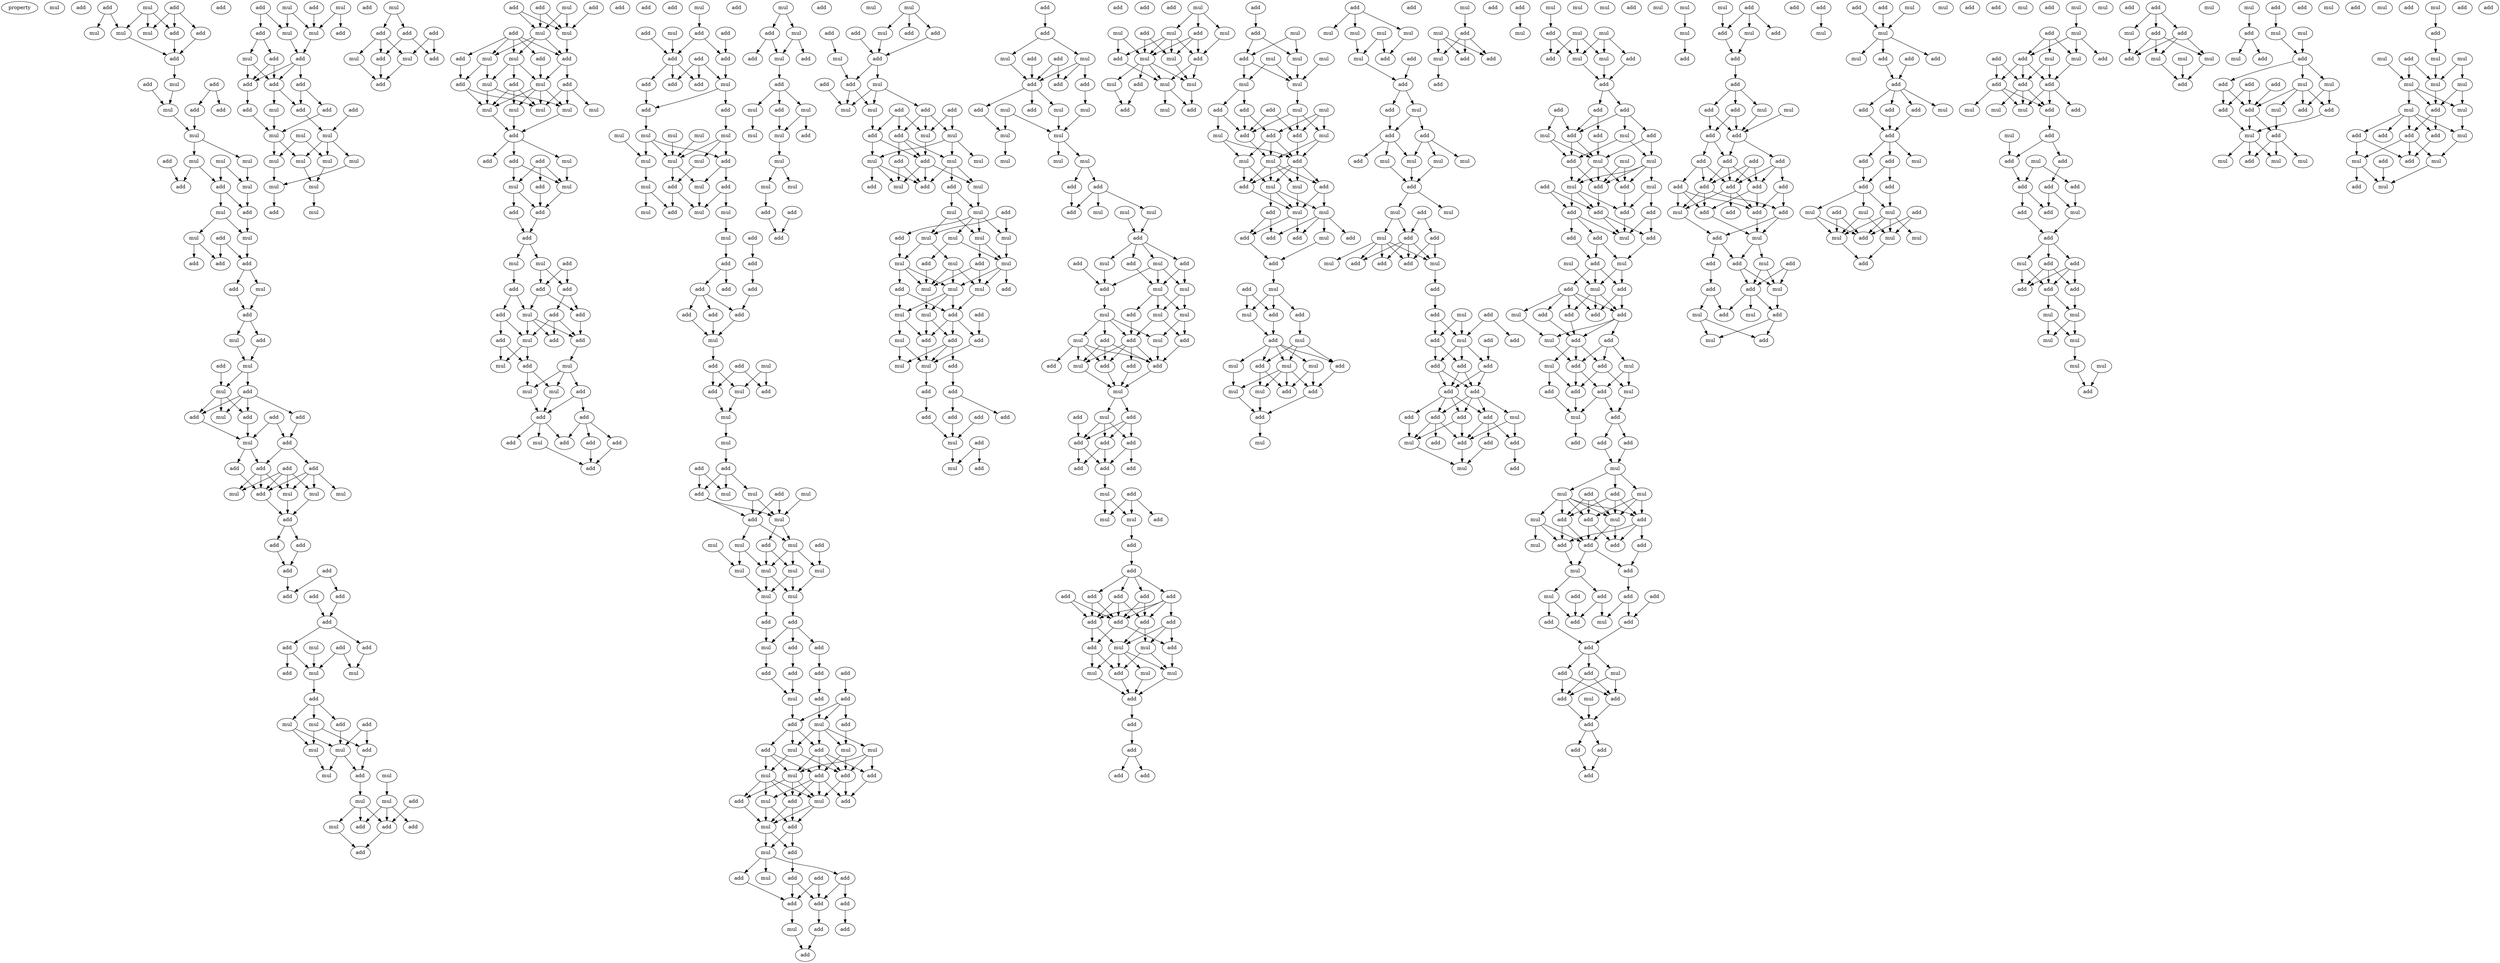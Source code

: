 digraph {
    node [fontcolor=black]
    property [mul=2,lf=1.2]
    0 [ label = mul ];
    1 [ label = add ];
    2 [ label = add ];
    3 [ label = add ];
    4 [ label = mul ];
    5 [ label = mul ];
    6 [ label = mul ];
    7 [ label = add ];
    8 [ label = add ];
    9 [ label = mul ];
    10 [ label = add ];
    11 [ label = add ];
    12 [ label = mul ];
    13 [ label = add ];
    14 [ label = add ];
    15 [ label = mul ];
    16 [ label = add ];
    17 [ label = mul ];
    18 [ label = mul ];
    19 [ label = mul ];
    20 [ label = add ];
    21 [ label = mul ];
    22 [ label = add ];
    23 [ label = mul ];
    24 [ label = add ];
    25 [ label = add ];
    26 [ label = add ];
    27 [ label = mul ];
    28 [ label = mul ];
    29 [ label = mul ];
    30 [ label = add ];
    31 [ label = add ];
    32 [ label = add ];
    33 [ label = add ];
    34 [ label = add ];
    35 [ label = mul ];
    36 [ label = add ];
    37 [ label = mul ];
    38 [ label = add ];
    39 [ label = add ];
    40 [ label = mul ];
    41 [ label = add ];
    42 [ label = mul ];
    43 [ label = add ];
    44 [ label = add ];
    45 [ label = add ];
    46 [ label = add ];
    47 [ label = mul ];
    48 [ label = add ];
    49 [ label = mul ];
    50 [ label = add ];
    51 [ label = add ];
    52 [ label = add ];
    53 [ label = add ];
    54 [ label = mul ];
    55 [ label = mul ];
    56 [ label = add ];
    57 [ label = mul ];
    58 [ label = mul ];
    59 [ label = add ];
    60 [ label = add ];
    61 [ label = add ];
    62 [ label = add ];
    63 [ label = add ];
    64 [ label = add ];
    65 [ label = add ];
    66 [ label = add ];
    67 [ label = add ];
    68 [ label = mul ];
    69 [ label = add ];
    70 [ label = add ];
    71 [ label = add ];
    72 [ label = add ];
    73 [ label = mul ];
    74 [ label = mul ];
    75 [ label = add ];
    76 [ label = add ];
    77 [ label = add ];
    78 [ label = mul ];
    79 [ label = mul ];
    80 [ label = add ];
    81 [ label = mul ];
    82 [ label = mul ];
    83 [ label = mul ];
    84 [ label = mul ];
    85 [ label = add ];
    86 [ label = mul ];
    87 [ label = add ];
    88 [ label = mul ];
    89 [ label = mul ];
    90 [ label = add ];
    91 [ label = add ];
    92 [ label = add ];
    93 [ label = add ];
    94 [ label = mul ];
    95 [ label = add ];
    96 [ label = mul ];
    97 [ label = add ];
    98 [ label = mul ];
    99 [ label = add ];
    100 [ label = add ];
    101 [ label = add ];
    102 [ label = mul ];
    103 [ label = add ];
    104 [ label = mul ];
    105 [ label = add ];
    106 [ label = add ];
    107 [ label = add ];
    108 [ label = add ];
    109 [ label = add ];
    110 [ label = mul ];
    111 [ label = add ];
    112 [ label = add ];
    113 [ label = add ];
    114 [ label = mul ];
    115 [ label = mul ];
    116 [ label = mul ];
    117 [ label = mul ];
    118 [ label = mul ];
    119 [ label = mul ];
    120 [ label = mul ];
    121 [ label = mul ];
    122 [ label = mul ];
    123 [ label = add ];
    124 [ label = mul ];
    125 [ label = mul ];
    126 [ label = add ];
    127 [ label = add ];
    128 [ label = add ];
    129 [ label = mul ];
    130 [ label = add ];
    131 [ label = mul ];
    132 [ label = add ];
    133 [ label = add ];
    134 [ label = mul ];
    135 [ label = add ];
    136 [ label = add ];
    137 [ label = add ];
    138 [ label = add ];
    139 [ label = mul ];
    140 [ label = mul ];
    141 [ label = mul ];
    142 [ label = add ];
    143 [ label = mul ];
    144 [ label = add ];
    145 [ label = add ];
    146 [ label = add ];
    147 [ label = add ];
    148 [ label = add ];
    149 [ label = mul ];
    150 [ label = mul ];
    151 [ label = mul ];
    152 [ label = mul ];
    153 [ label = mul ];
    154 [ label = mul ];
    155 [ label = mul ];
    156 [ label = add ];
    157 [ label = add ];
    158 [ label = add ];
    159 [ label = add ];
    160 [ label = mul ];
    161 [ label = mul ];
    162 [ label = add ];
    163 [ label = mul ];
    164 [ label = add ];
    165 [ label = add ];
    166 [ label = add ];
    167 [ label = add ];
    168 [ label = mul ];
    169 [ label = mul ];
    170 [ label = add ];
    171 [ label = add ];
    172 [ label = add ];
    173 [ label = add ];
    174 [ label = add ];
    175 [ label = mul ];
    176 [ label = add ];
    177 [ label = add ];
    178 [ label = add ];
    179 [ label = add ];
    180 [ label = add ];
    181 [ label = mul ];
    182 [ label = mul ];
    183 [ label = mul ];
    184 [ label = add ];
    185 [ label = add ];
    186 [ label = mul ];
    187 [ label = mul ];
    188 [ label = add ];
    189 [ label = add ];
    190 [ label = add ];
    191 [ label = mul ];
    192 [ label = add ];
    193 [ label = add ];
    194 [ label = add ];
    195 [ label = add ];
    196 [ label = add ];
    197 [ label = add ];
    198 [ label = mul ];
    199 [ label = add ];
    200 [ label = add ];
    201 [ label = mul ];
    202 [ label = add ];
    203 [ label = add ];
    204 [ label = add ];
    205 [ label = add ];
    206 [ label = add ];
    207 [ label = add ];
    208 [ label = mul ];
    209 [ label = add ];
    210 [ label = add ];
    211 [ label = add ];
    212 [ label = mul ];
    213 [ label = mul ];
    214 [ label = mul ];
    215 [ label = mul ];
    216 [ label = mul ];
    217 [ label = mul ];
    218 [ label = mul ];
    219 [ label = mul ];
    220 [ label = add ];
    221 [ label = mul ];
    222 [ label = add ];
    223 [ label = add ];
    224 [ label = mul ];
    225 [ label = mul ];
    226 [ label = mul ];
    227 [ label = mul ];
    228 [ label = add ];
    229 [ label = add ];
    230 [ label = mul ];
    231 [ label = add ];
    232 [ label = add ];
    233 [ label = add ];
    234 [ label = add ];
    235 [ label = add ];
    236 [ label = add ];
    237 [ label = add ];
    238 [ label = add ];
    239 [ label = add ];
    240 [ label = mul ];
    241 [ label = add ];
    242 [ label = add ];
    243 [ label = mul ];
    244 [ label = add ];
    245 [ label = add ];
    246 [ label = mul ];
    247 [ label = mul ];
    248 [ label = mul ];
    249 [ label = add ];
    250 [ label = add ];
    251 [ label = mul ];
    252 [ label = add ];
    253 [ label = mul ];
    254 [ label = mul ];
    255 [ label = add ];
    256 [ label = add ];
    257 [ label = mul ];
    258 [ label = mul ];
    259 [ label = mul ];
    260 [ label = mul ];
    261 [ label = add ];
    262 [ label = add ];
    263 [ label = mul ];
    264 [ label = mul ];
    265 [ label = mul ];
    266 [ label = mul ];
    267 [ label = mul ];
    268 [ label = mul ];
    269 [ label = add ];
    270 [ label = add ];
    271 [ label = add ];
    272 [ label = mul ];
    273 [ label = add ];
    274 [ label = add ];
    275 [ label = add ];
    276 [ label = add ];
    277 [ label = add ];
    278 [ label = add ];
    279 [ label = add ];
    280 [ label = mul ];
    281 [ label = mul ];
    282 [ label = add ];
    283 [ label = add ];
    284 [ label = mul ];
    285 [ label = mul ];
    286 [ label = mul ];
    287 [ label = add ];
    288 [ label = add ];
    289 [ label = add ];
    290 [ label = mul ];
    291 [ label = mul ];
    292 [ label = add ];
    293 [ label = add ];
    294 [ label = mul ];
    295 [ label = add ];
    296 [ label = add ];
    297 [ label = add ];
    298 [ label = mul ];
    299 [ label = mul ];
    300 [ label = add ];
    301 [ label = mul ];
    302 [ label = add ];
    303 [ label = add ];
    304 [ label = add ];
    305 [ label = add ];
    306 [ label = mul ];
    307 [ label = add ];
    308 [ label = add ];
    309 [ label = add ];
    310 [ label = add ];
    311 [ label = add ];
    312 [ label = mul ];
    313 [ label = add ];
    314 [ label = add ];
    315 [ label = mul ];
    316 [ label = add ];
    317 [ label = mul ];
    318 [ label = add ];
    319 [ label = mul ];
    320 [ label = add ];
    321 [ label = add ];
    322 [ label = add ];
    323 [ label = mul ];
    324 [ label = mul ];
    325 [ label = mul ];
    326 [ label = mul ];
    327 [ label = add ];
    328 [ label = mul ];
    329 [ label = mul ];
    330 [ label = mul ];
    331 [ label = add ];
    332 [ label = add ];
    333 [ label = add ];
    334 [ label = add ];
    335 [ label = mul ];
    336 [ label = mul ];
    337 [ label = add ];
    338 [ label = mul ];
    339 [ label = add ];
    340 [ label = add ];
    341 [ label = add ];
    342 [ label = add ];
    343 [ label = mul ];
    344 [ label = add ];
    345 [ label = add ];
    346 [ label = mul ];
    347 [ label = mul ];
    348 [ label = mul ];
    349 [ label = add ];
    350 [ label = add ];
    351 [ label = add ];
    352 [ label = add ];
    353 [ label = mul ];
    354 [ label = add ];
    355 [ label = mul ];
    356 [ label = mul ];
    357 [ label = mul ];
    358 [ label = add ];
    359 [ label = mul ];
    360 [ label = add ];
    361 [ label = mul ];
    362 [ label = add ];
    363 [ label = mul ];
    364 [ label = add ];
    365 [ label = add ];
    366 [ label = mul ];
    367 [ label = mul ];
    368 [ label = add ];
    369 [ label = mul ];
    370 [ label = mul ];
    371 [ label = add ];
    372 [ label = mul ];
    373 [ label = mul ];
    374 [ label = mul ];
    375 [ label = add ];
    376 [ label = mul ];
    377 [ label = add ];
    378 [ label = mul ];
    379 [ label = add ];
    380 [ label = mul ];
    381 [ label = mul ];
    382 [ label = mul ];
    383 [ label = add ];
    384 [ label = mul ];
    385 [ label = add ];
    386 [ label = add ];
    387 [ label = mul ];
    388 [ label = mul ];
    389 [ label = add ];
    390 [ label = add ];
    391 [ label = add ];
    392 [ label = mul ];
    393 [ label = add ];
    394 [ label = mul ];
    395 [ label = add ];
    396 [ label = add ];
    397 [ label = add ];
    398 [ label = add ];
    399 [ label = add ];
    400 [ label = add ];
    401 [ label = add ];
    402 [ label = mul ];
    403 [ label = mul ];
    404 [ label = add ];
    405 [ label = add ];
    406 [ label = add ];
    407 [ label = add ];
    408 [ label = mul ];
    409 [ label = add ];
    410 [ label = mul ];
    411 [ label = add ];
    412 [ label = add ];
    413 [ label = add ];
    414 [ label = add ];
    415 [ label = add ];
    416 [ label = mul ];
    417 [ label = mul ];
    418 [ label = add ];
    419 [ label = mul ];
    420 [ label = mul ];
    421 [ label = mul ];
    422 [ label = mul ];
    423 [ label = mul ];
    424 [ label = mul ];
    425 [ label = add ];
    426 [ label = add ];
    427 [ label = mul ];
    428 [ label = mul ];
    429 [ label = mul ];
    430 [ label = add ];
    431 [ label = add ];
    432 [ label = add ];
    433 [ label = add ];
    434 [ label = add ];
    435 [ label = mul ];
    436 [ label = add ];
    437 [ label = mul ];
    438 [ label = mul ];
    439 [ label = mul ];
    440 [ label = add ];
    441 [ label = mul ];
    442 [ label = add ];
    443 [ label = mul ];
    444 [ label = mul ];
    445 [ label = add ];
    446 [ label = mul ];
    447 [ label = mul ];
    448 [ label = add ];
    449 [ label = add ];
    450 [ label = mul ];
    451 [ label = add ];
    452 [ label = add ];
    453 [ label = add ];
    454 [ label = add ];
    455 [ label = mul ];
    456 [ label = add ];
    457 [ label = add ];
    458 [ label = mul ];
    459 [ label = add ];
    460 [ label = add ];
    461 [ label = add ];
    462 [ label = add ];
    463 [ label = add ];
    464 [ label = add ];
    465 [ label = mul ];
    466 [ label = add ];
    467 [ label = mul ];
    468 [ label = add ];
    469 [ label = mul ];
    470 [ label = add ];
    471 [ label = add ];
    472 [ label = add ];
    473 [ label = add ];
    474 [ label = add ];
    475 [ label = add ];
    476 [ label = add ];
    477 [ label = add ];
    478 [ label = add ];
    479 [ label = add ];
    480 [ label = add ];
    481 [ label = mul ];
    482 [ label = add ];
    483 [ label = mul ];
    484 [ label = add ];
    485 [ label = add ];
    486 [ label = mul ];
    487 [ label = mul ];
    488 [ label = mul ];
    489 [ label = add ];
    490 [ label = add ];
    491 [ label = add ];
    492 [ label = add ];
    493 [ label = add ];
    494 [ label = add ];
    495 [ label = mul ];
    496 [ label = mul ];
    497 [ label = add ];
    498 [ label = add ];
    499 [ label = mul ];
    500 [ label = mul ];
    501 [ label = mul ];
    502 [ label = add ];
    503 [ label = mul ];
    504 [ label = add ];
    505 [ label = mul ];
    506 [ label = add ];
    507 [ label = mul ];
    508 [ label = mul ];
    509 [ label = mul ];
    510 [ label = add ];
    511 [ label = add ];
    512 [ label = add ];
    513 [ label = mul ];
    514 [ label = add ];
    515 [ label = mul ];
    516 [ label = mul ];
    517 [ label = mul ];
    518 [ label = add ];
    519 [ label = mul ];
    520 [ label = mul ];
    521 [ label = add ];
    522 [ label = mul ];
    523 [ label = add ];
    524 [ label = mul ];
    525 [ label = add ];
    526 [ label = add ];
    527 [ label = mul ];
    528 [ label = add ];
    529 [ label = mul ];
    530 [ label = add ];
    531 [ label = mul ];
    532 [ label = add ];
    533 [ label = mul ];
    534 [ label = add ];
    535 [ label = add ];
    536 [ label = mul ];
    537 [ label = mul ];
    538 [ label = add ];
    539 [ label = mul ];
    540 [ label = mul ];
    541 [ label = add ];
    542 [ label = add ];
    543 [ label = mul ];
    544 [ label = add ];
    545 [ label = add ];
    546 [ label = add ];
    547 [ label = mul ];
    548 [ label = add ];
    549 [ label = add ];
    550 [ label = add ];
    551 [ label = mul ];
    552 [ label = add ];
    553 [ label = mul ];
    554 [ label = add ];
    555 [ label = mul ];
    556 [ label = add ];
    557 [ label = mul ];
    558 [ label = mul ];
    559 [ label = mul ];
    560 [ label = add ];
    561 [ label = add ];
    562 [ label = mul ];
    563 [ label = add ];
    564 [ label = mul ];
    565 [ label = add ];
    566 [ label = mul ];
    567 [ label = mul ];
    568 [ label = mul ];
    569 [ label = add ];
    570 [ label = mul ];
    571 [ label = mul ];
    572 [ label = add ];
    573 [ label = add ];
    574 [ label = add ];
    575 [ label = add ];
    576 [ label = mul ];
    577 [ label = add ];
    578 [ label = add ];
    579 [ label = mul ];
    580 [ label = mul ];
    581 [ label = mul ];
    582 [ label = mul ];
    583 [ label = add ];
    584 [ label = add ];
    585 [ label = mul ];
    586 [ label = add ];
    587 [ label = mul ];
    588 [ label = add ];
    589 [ label = mul ];
    590 [ label = add ];
    591 [ label = mul ];
    592 [ label = add ];
    593 [ label = add ];
    594 [ label = add ];
    595 [ label = mul ];
    596 [ label = add ];
    597 [ label = add ];
    598 [ label = add ];
    599 [ label = mul ];
    600 [ label = add ];
    601 [ label = add ];
    602 [ label = add ];
    603 [ label = mul ];
    604 [ label = add ];
    605 [ label = add ];
    606 [ label = add ];
    607 [ label = add ];
    608 [ label = add ];
    609 [ label = add ];
    610 [ label = mul ];
    611 [ label = add ];
    612 [ label = add ];
    613 [ label = add ];
    614 [ label = mul ];
    615 [ label = add ];
    616 [ label = add ];
    617 [ label = add ];
    618 [ label = add ];
    619 [ label = add ];
    620 [ label = mul ];
    621 [ label = mul ];
    622 [ label = mul ];
    623 [ label = add ];
    624 [ label = mul ];
    625 [ label = add ];
    626 [ label = add ];
    627 [ label = add ];
    628 [ label = add ];
    629 [ label = add ];
    630 [ label = mul ];
    631 [ label = mul ];
    632 [ label = mul ];
    633 [ label = add ];
    634 [ label = mul ];
    635 [ label = add ];
    636 [ label = mul ];
    637 [ label = mul ];
    638 [ label = add ];
    639 [ label = mul ];
    640 [ label = add ];
    641 [ label = add ];
    642 [ label = add ];
    643 [ label = add ];
    644 [ label = add ];
    645 [ label = add ];
    646 [ label = mul ];
    647 [ label = mul ];
    648 [ label = add ];
    649 [ label = add ];
    650 [ label = mul ];
    651 [ label = mul ];
    652 [ label = mul ];
    653 [ label = add ];
    654 [ label = mul ];
    655 [ label = add ];
    656 [ label = add ];
    657 [ label = mul ];
    658 [ label = add ];
    659 [ label = add ];
    660 [ label = add ];
    661 [ label = add ];
    662 [ label = add ];
    663 [ label = add ];
    664 [ label = mul ];
    665 [ label = add ];
    666 [ label = add ];
    667 [ label = mul ];
    668 [ label = mul ];
    669 [ label = add ];
    670 [ label = add ];
    671 [ label = mul ];
    672 [ label = add ];
    673 [ label = mul ];
    674 [ label = add ];
    675 [ label = add ];
    676 [ label = add ];
    677 [ label = mul ];
    678 [ label = add ];
    679 [ label = add ];
    680 [ label = mul ];
    681 [ label = add ];
    682 [ label = mul ];
    683 [ label = add ];
    684 [ label = add ];
    685 [ label = mul ];
    686 [ label = add ];
    687 [ label = add ];
    688 [ label = mul ];
    689 [ label = add ];
    690 [ label = add ];
    691 [ label = add ];
    692 [ label = add ];
    693 [ label = mul ];
    694 [ label = add ];
    695 [ label = add ];
    696 [ label = mul ];
    697 [ label = mul ];
    698 [ label = mul ];
    699 [ label = mul ];
    700 [ label = add ];
    701 [ label = add ];
    702 [ label = add ];
    703 [ label = add ];
    704 [ label = add ];
    705 [ label = add ];
    706 [ label = add ];
    707 [ label = mul ];
    708 [ label = add ];
    709 [ label = mul ];
    710 [ label = add ];
    711 [ label = add ];
    712 [ label = add ];
    713 [ label = mul ];
    714 [ label = add ];
    715 [ label = mul ];
    716 [ label = add ];
    717 [ label = add ];
    718 [ label = add ];
    719 [ label = add ];
    720 [ label = add ];
    721 [ label = mul ];
    722 [ label = add ];
    723 [ label = add ];
    724 [ label = mul ];
    725 [ label = add ];
    726 [ label = add ];
    727 [ label = mul ];
    728 [ label = add ];
    729 [ label = add ];
    730 [ label = mul ];
    731 [ label = add ];
    732 [ label = add ];
    733 [ label = mul ];
    734 [ label = mul ];
    735 [ label = add ];
    736 [ label = mul ];
    737 [ label = add ];
    738 [ label = mul ];
    739 [ label = add ];
    740 [ label = add ];
    741 [ label = add ];
    742 [ label = add ];
    743 [ label = add ];
    744 [ label = mul ];
    745 [ label = mul ];
    746 [ label = add ];
    747 [ label = add ];
    748 [ label = add ];
    749 [ label = add ];
    750 [ label = add ];
    751 [ label = add ];
    752 [ label = add ];
    753 [ label = add ];
    754 [ label = add ];
    755 [ label = add ];
    756 [ label = add ];
    757 [ label = add ];
    758 [ label = add ];
    759 [ label = mul ];
    760 [ label = add ];
    761 [ label = add ];
    762 [ label = add ];
    763 [ label = add ];
    764 [ label = mul ];
    765 [ label = add ];
    766 [ label = add ];
    767 [ label = add ];
    768 [ label = mul ];
    769 [ label = add ];
    770 [ label = add ];
    771 [ label = mul ];
    772 [ label = add ];
    773 [ label = mul ];
    774 [ label = add ];
    775 [ label = mul ];
    776 [ label = add ];
    777 [ label = mul ];
    778 [ label = add ];
    779 [ label = add ];
    780 [ label = add ];
    781 [ label = mul ];
    782 [ label = add ];
    783 [ label = mul ];
    784 [ label = mul ];
    785 [ label = mul ];
    786 [ label = mul ];
    787 [ label = add ];
    788 [ label = add ];
    789 [ label = add ];
    790 [ label = add ];
    791 [ label = add ];
    792 [ label = add ];
    793 [ label = add ];
    794 [ label = mul ];
    795 [ label = add ];
    796 [ label = add ];
    797 [ label = add ];
    798 [ label = add ];
    799 [ label = mul ];
    800 [ label = add ];
    801 [ label = add ];
    802 [ label = add ];
    803 [ label = mul ];
    804 [ label = add ];
    805 [ label = add ];
    806 [ label = mul ];
    807 [ label = mul ];
    808 [ label = mul ];
    809 [ label = mul ];
    810 [ label = add ];
    811 [ label = mul ];
    812 [ label = add ];
    813 [ label = mul ];
    814 [ label = add ];
    815 [ label = mul ];
    816 [ label = add ];
    817 [ label = mul ];
    818 [ label = add ];
    819 [ label = mul ];
    820 [ label = mul ];
    821 [ label = add ];
    822 [ label = add ];
    823 [ label = add ];
    824 [ label = add ];
    825 [ label = add ];
    826 [ label = add ];
    827 [ label = mul ];
    828 [ label = add ];
    829 [ label = mul ];
    830 [ label = mul ];
    831 [ label = mul ];
    832 [ label = add ];
    833 [ label = add ];
    834 [ label = add ];
    835 [ label = mul ];
    836 [ label = mul ];
    837 [ label = add ];
    838 [ label = add ];
    839 [ label = add ];
    840 [ label = add ];
    841 [ label = add ];
    842 [ label = mul ];
    843 [ label = add ];
    844 [ label = add ];
    845 [ label = mul ];
    846 [ label = add ];
    847 [ label = add ];
    848 [ label = add ];
    849 [ label = add ];
    850 [ label = mul ];
    851 [ label = mul ];
    852 [ label = mul ];
    853 [ label = mul ];
    854 [ label = mul ];
    855 [ label = mul ];
    856 [ label = add ];
    857 [ label = add ];
    858 [ label = add ];
    859 [ label = add ];
    860 [ label = mul ];
    861 [ label = add ];
    862 [ label = add ];
    863 [ label = mul ];
    864 [ label = mul ];
    865 [ label = mul ];
    866 [ label = mul ];
    867 [ label = add ];
    868 [ label = mul ];
    869 [ label = add ];
    870 [ label = mul ];
    871 [ label = add ];
    872 [ label = add ];
    873 [ label = add ];
    874 [ label = mul ];
    875 [ label = mul ];
    876 [ label = mul ];
    877 [ label = add ];
    878 [ label = add ];
    879 [ label = add ];
    880 [ label = mul ];
    881 [ label = add ];
    882 [ label = mul ];
    883 [ label = add ];
    884 [ label = add ];
    885 [ label = mul ];
    886 [ label = add ];
    887 [ label = add ];
    888 [ label = add ];
    889 [ label = mul ];
    890 [ label = add ];
    891 [ label = add ];
    892 [ label = mul ];
    893 [ label = mul ];
    894 [ label = mul ];
    895 [ label = mul ];
    896 [ label = add ];
    897 [ label = mul ];
    898 [ label = add ];
    899 [ label = mul ];
    900 [ label = mul ];
    901 [ label = mul ];
    902 [ label = add ];
    903 [ label = mul ];
    904 [ label = mul ];
    905 [ label = mul ];
    906 [ label = mul ];
    907 [ label = add ];
    908 [ label = mul ];
    909 [ label = add ];
    910 [ label = add ];
    911 [ label = add ];
    912 [ label = mul ];
    913 [ label = add ];
    914 [ label = add ];
    915 [ label = mul ];
    916 [ label = mul ];
    917 [ label = add ];
    918 [ label = add ];
    919 [ label = mul ];
    920 [ label = add ];
    921 [ label = add ];
    2 -> 6 [ name = 0 ];
    2 -> 9 [ name = 1 ];
    3 -> 5 [ name = 2 ];
    3 -> 7 [ name = 3 ];
    3 -> 8 [ name = 4 ];
    4 -> 5 [ name = 5 ];
    4 -> 6 [ name = 6 ];
    4 -> 8 [ name = 7 ];
    6 -> 10 [ name = 8 ];
    7 -> 10 [ name = 9 ];
    8 -> 10 [ name = 10 ];
    10 -> 12 [ name = 11 ];
    11 -> 15 [ name = 12 ];
    12 -> 15 [ name = 13 ];
    13 -> 14 [ name = 14 ];
    13 -> 16 [ name = 15 ];
    14 -> 17 [ name = 16 ];
    15 -> 17 [ name = 17 ];
    17 -> 19 [ name = 18 ];
    17 -> 21 [ name = 19 ];
    18 -> 23 [ name = 20 ];
    18 -> 25 [ name = 21 ];
    19 -> 24 [ name = 22 ];
    19 -> 25 [ name = 23 ];
    21 -> 23 [ name = 24 ];
    22 -> 24 [ name = 25 ];
    23 -> 26 [ name = 26 ];
    25 -> 26 [ name = 27 ];
    25 -> 27 [ name = 28 ];
    26 -> 29 [ name = 29 ];
    27 -> 28 [ name = 30 ];
    27 -> 29 [ name = 31 ];
    28 -> 31 [ name = 32 ];
    28 -> 33 [ name = 33 ];
    29 -> 32 [ name = 34 ];
    30 -> 31 [ name = 35 ];
    30 -> 32 [ name = 36 ];
    32 -> 34 [ name = 37 ];
    32 -> 35 [ name = 38 ];
    34 -> 36 [ name = 39 ];
    35 -> 36 [ name = 40 ];
    36 -> 37 [ name = 41 ];
    36 -> 38 [ name = 42 ];
    37 -> 40 [ name = 43 ];
    38 -> 40 [ name = 44 ];
    39 -> 42 [ name = 45 ];
    40 -> 41 [ name = 46 ];
    40 -> 42 [ name = 47 ];
    41 -> 43 [ name = 48 ];
    41 -> 44 [ name = 49 ];
    41 -> 46 [ name = 50 ];
    41 -> 47 [ name = 51 ];
    42 -> 43 [ name = 52 ];
    42 -> 46 [ name = 53 ];
    42 -> 47 [ name = 54 ];
    43 -> 49 [ name = 55 ];
    44 -> 48 [ name = 56 ];
    45 -> 48 [ name = 57 ];
    45 -> 49 [ name = 58 ];
    46 -> 49 [ name = 59 ];
    48 -> 52 [ name = 60 ];
    48 -> 53 [ name = 61 ];
    49 -> 50 [ name = 62 ];
    49 -> 53 [ name = 63 ];
    50 -> 56 [ name = 64 ];
    51 -> 54 [ name = 65 ];
    51 -> 55 [ name = 66 ];
    51 -> 56 [ name = 67 ];
    51 -> 58 [ name = 68 ];
    52 -> 55 [ name = 69 ];
    52 -> 56 [ name = 70 ];
    52 -> 57 [ name = 71 ];
    52 -> 58 [ name = 72 ];
    53 -> 54 [ name = 73 ];
    53 -> 55 [ name = 74 ];
    53 -> 56 [ name = 75 ];
    55 -> 59 [ name = 76 ];
    56 -> 59 [ name = 77 ];
    58 -> 59 [ name = 78 ];
    59 -> 60 [ name = 79 ];
    59 -> 61 [ name = 80 ];
    60 -> 63 [ name = 81 ];
    61 -> 63 [ name = 82 ];
    62 -> 64 [ name = 83 ];
    62 -> 65 [ name = 84 ];
    63 -> 65 [ name = 85 ];
    64 -> 67 [ name = 86 ];
    66 -> 67 [ name = 87 ];
    67 -> 69 [ name = 88 ];
    67 -> 71 [ name = 89 ];
    68 -> 74 [ name = 90 ];
    69 -> 72 [ name = 91 ];
    69 -> 74 [ name = 92 ];
    70 -> 73 [ name = 93 ];
    70 -> 74 [ name = 94 ];
    71 -> 73 [ name = 95 ];
    74 -> 75 [ name = 96 ];
    75 -> 77 [ name = 97 ];
    75 -> 78 [ name = 98 ];
    75 -> 79 [ name = 99 ];
    76 -> 80 [ name = 100 ];
    76 -> 82 [ name = 101 ];
    77 -> 82 [ name = 102 ];
    78 -> 81 [ name = 103 ];
    78 -> 82 [ name = 104 ];
    79 -> 80 [ name = 105 ];
    79 -> 81 [ name = 106 ];
    80 -> 85 [ name = 107 ];
    81 -> 83 [ name = 108 ];
    82 -> 83 [ name = 109 ];
    82 -> 85 [ name = 110 ];
    84 -> 88 [ name = 111 ];
    85 -> 86 [ name = 112 ];
    86 -> 89 [ name = 113 ];
    86 -> 90 [ name = 114 ];
    86 -> 92 [ name = 115 ];
    87 -> 92 [ name = 116 ];
    88 -> 90 [ name = 117 ];
    88 -> 91 [ name = 118 ];
    88 -> 92 [ name = 119 ];
    89 -> 93 [ name = 120 ];
    92 -> 93 [ name = 121 ];
    94 -> 98 [ name = 122 ];
    94 -> 102 [ name = 123 ];
    95 -> 102 [ name = 124 ];
    96 -> 101 [ name = 125 ];
    96 -> 102 [ name = 126 ];
    97 -> 98 [ name = 127 ];
    97 -> 100 [ name = 128 ];
    98 -> 105 [ name = 129 ];
    100 -> 103 [ name = 130 ];
    100 -> 104 [ name = 131 ];
    102 -> 105 [ name = 132 ];
    103 -> 106 [ name = 133 ];
    103 -> 108 [ name = 134 ];
    104 -> 106 [ name = 135 ];
    104 -> 108 [ name = 136 ];
    105 -> 106 [ name = 137 ];
    105 -> 107 [ name = 138 ];
    105 -> 108 [ name = 139 ];
    106 -> 111 [ name = 140 ];
    107 -> 109 [ name = 141 ];
    107 -> 112 [ name = 142 ];
    108 -> 110 [ name = 143 ];
    108 -> 112 [ name = 144 ];
    109 -> 114 [ name = 145 ];
    110 -> 114 [ name = 146 ];
    111 -> 114 [ name = 147 ];
    112 -> 116 [ name = 148 ];
    113 -> 116 [ name = 149 ];
    114 -> 118 [ name = 150 ];
    114 -> 120 [ name = 151 ];
    115 -> 118 [ name = 152 ];
    115 -> 119 [ name = 153 ];
    116 -> 117 [ name = 154 ];
    116 -> 119 [ name = 155 ];
    116 -> 120 [ name = 156 ];
    117 -> 121 [ name = 157 ];
    118 -> 121 [ name = 158 ];
    119 -> 122 [ name = 159 ];
    120 -> 122 [ name = 160 ];
    121 -> 123 [ name = 161 ];
    122 -> 124 [ name = 162 ];
    125 -> 126 [ name = 163 ];
    125 -> 128 [ name = 164 ];
    126 -> 130 [ name = 165 ];
    126 -> 132 [ name = 166 ];
    127 -> 131 [ name = 167 ];
    127 -> 132 [ name = 168 ];
    128 -> 129 [ name = 169 ];
    128 -> 130 [ name = 170 ];
    128 -> 131 [ name = 171 ];
    129 -> 133 [ name = 172 ];
    130 -> 133 [ name = 173 ];
    131 -> 133 [ name = 174 ];
    134 -> 139 [ name = 175 ];
    134 -> 140 [ name = 176 ];
    135 -> 139 [ name = 177 ];
    136 -> 139 [ name = 178 ];
    136 -> 140 [ name = 179 ];
    137 -> 139 [ name = 180 ];
    137 -> 140 [ name = 181 ];
    138 -> 141 [ name = 182 ];
    138 -> 142 [ name = 183 ];
    138 -> 143 [ name = 184 ];
    138 -> 144 [ name = 185 ];
    138 -> 145 [ name = 186 ];
    139 -> 144 [ name = 187 ];
    140 -> 141 [ name = 188 ];
    140 -> 143 [ name = 189 ];
    140 -> 144 [ name = 190 ];
    141 -> 147 [ name = 191 ];
    141 -> 149 [ name = 192 ];
    141 -> 150 [ name = 193 ];
    142 -> 150 [ name = 194 ];
    143 -> 146 [ name = 195 ];
    143 -> 149 [ name = 196 ];
    144 -> 148 [ name = 197 ];
    144 -> 150 [ name = 198 ];
    145 -> 146 [ name = 199 ];
    146 -> 151 [ name = 200 ];
    146 -> 154 [ name = 201 ];
    147 -> 151 [ name = 202 ];
    147 -> 152 [ name = 203 ];
    147 -> 154 [ name = 204 ];
    148 -> 153 [ name = 205 ];
    148 -> 154 [ name = 206 ];
    148 -> 155 [ name = 207 ];
    149 -> 151 [ name = 208 ];
    149 -> 155 [ name = 209 ];
    150 -> 151 [ name = 210 ];
    150 -> 152 [ name = 211 ];
    150 -> 154 [ name = 212 ];
    150 -> 155 [ name = 213 ];
    151 -> 156 [ name = 214 ];
    152 -> 156 [ name = 215 ];
    155 -> 156 [ name = 216 ];
    156 -> 158 [ name = 217 ];
    156 -> 159 [ name = 218 ];
    156 -> 160 [ name = 219 ];
    157 -> 161 [ name = 220 ];
    157 -> 162 [ name = 221 ];
    157 -> 163 [ name = 222 ];
    159 -> 161 [ name = 223 ];
    159 -> 163 [ name = 224 ];
    160 -> 161 [ name = 225 ];
    161 -> 164 [ name = 226 ];
    162 -> 164 [ name = 227 ];
    163 -> 164 [ name = 228 ];
    163 -> 165 [ name = 229 ];
    164 -> 166 [ name = 230 ];
    165 -> 166 [ name = 231 ];
    166 -> 168 [ name = 232 ];
    166 -> 169 [ name = 233 ];
    168 -> 171 [ name = 234 ];
    169 -> 172 [ name = 235 ];
    169 -> 173 [ name = 236 ];
    170 -> 172 [ name = 237 ];
    170 -> 173 [ name = 238 ];
    171 -> 174 [ name = 239 ];
    171 -> 175 [ name = 240 ];
    172 -> 176 [ name = 241 ];
    172 -> 177 [ name = 242 ];
    173 -> 175 [ name = 243 ];
    173 -> 176 [ name = 244 ];
    174 -> 178 [ name = 245 ];
    174 -> 181 [ name = 246 ];
    175 -> 179 [ name = 247 ];
    175 -> 180 [ name = 248 ];
    175 -> 181 [ name = 249 ];
    176 -> 180 [ name = 250 ];
    177 -> 179 [ name = 251 ];
    177 -> 180 [ name = 252 ];
    177 -> 181 [ name = 253 ];
    178 -> 182 [ name = 254 ];
    178 -> 184 [ name = 255 ];
    180 -> 183 [ name = 256 ];
    181 -> 182 [ name = 257 ];
    181 -> 184 [ name = 258 ];
    183 -> 185 [ name = 259 ];
    183 -> 186 [ name = 260 ];
    183 -> 187 [ name = 261 ];
    184 -> 186 [ name = 262 ];
    184 -> 187 [ name = 263 ];
    185 -> 188 [ name = 264 ];
    185 -> 189 [ name = 265 ];
    186 -> 189 [ name = 266 ];
    187 -> 189 [ name = 267 ];
    188 -> 190 [ name = 268 ];
    188 -> 192 [ name = 269 ];
    188 -> 194 [ name = 270 ];
    189 -> 190 [ name = 271 ];
    189 -> 191 [ name = 272 ];
    189 -> 193 [ name = 273 ];
    191 -> 195 [ name = 274 ];
    192 -> 195 [ name = 275 ];
    194 -> 195 [ name = 276 ];
    198 -> 202 [ name = 277 ];
    199 -> 204 [ name = 278 ];
    200 -> 203 [ name = 279 ];
    201 -> 203 [ name = 280 ];
    202 -> 203 [ name = 281 ];
    202 -> 204 [ name = 282 ];
    203 -> 206 [ name = 283 ];
    203 -> 207 [ name = 284 ];
    203 -> 209 [ name = 285 ];
    204 -> 208 [ name = 286 ];
    205 -> 207 [ name = 287 ];
    205 -> 208 [ name = 288 ];
    205 -> 209 [ name = 289 ];
    206 -> 211 [ name = 290 ];
    208 -> 210 [ name = 291 ];
    208 -> 211 [ name = 292 ];
    210 -> 215 [ name = 293 ];
    211 -> 216 [ name = 294 ];
    212 -> 217 [ name = 295 ];
    213 -> 217 [ name = 296 ];
    214 -> 218 [ name = 297 ];
    215 -> 217 [ name = 298 ];
    215 -> 219 [ name = 299 ];
    215 -> 220 [ name = 300 ];
    216 -> 217 [ name = 301 ];
    216 -> 218 [ name = 302 ];
    216 -> 220 [ name = 303 ];
    217 -> 222 [ name = 304 ];
    217 -> 224 [ name = 305 ];
    218 -> 221 [ name = 306 ];
    219 -> 222 [ name = 307 ];
    220 -> 223 [ name = 308 ];
    220 -> 224 [ name = 309 ];
    221 -> 225 [ name = 310 ];
    221 -> 228 [ name = 311 ];
    222 -> 226 [ name = 312 ];
    222 -> 228 [ name = 313 ];
    223 -> 226 [ name = 314 ];
    223 -> 227 [ name = 315 ];
    224 -> 226 [ name = 316 ];
    227 -> 230 [ name = 317 ];
    229 -> 233 [ name = 318 ];
    230 -> 232 [ name = 319 ];
    232 -> 235 [ name = 320 ];
    232 -> 236 [ name = 321 ];
    233 -> 234 [ name = 322 ];
    234 -> 237 [ name = 323 ];
    235 -> 237 [ name = 324 ];
    235 -> 238 [ name = 325 ];
    235 -> 239 [ name = 326 ];
    237 -> 240 [ name = 327 ];
    238 -> 240 [ name = 328 ];
    239 -> 240 [ name = 329 ];
    240 -> 241 [ name = 330 ];
    241 -> 245 [ name = 331 ];
    241 -> 246 [ name = 332 ];
    242 -> 244 [ name = 333 ];
    242 -> 245 [ name = 334 ];
    243 -> 244 [ name = 335 ];
    243 -> 246 [ name = 336 ];
    245 -> 247 [ name = 337 ];
    246 -> 247 [ name = 338 ];
    247 -> 248 [ name = 339 ];
    248 -> 249 [ name = 340 ];
    249 -> 252 [ name = 341 ];
    249 -> 253 [ name = 342 ];
    249 -> 254 [ name = 343 ];
    250 -> 252 [ name = 344 ];
    250 -> 253 [ name = 345 ];
    251 -> 257 [ name = 346 ];
    252 -> 256 [ name = 347 ];
    252 -> 257 [ name = 348 ];
    254 -> 256 [ name = 349 ];
    254 -> 257 [ name = 350 ];
    255 -> 256 [ name = 351 ];
    255 -> 257 [ name = 352 ];
    256 -> 259 [ name = 353 ];
    256 -> 260 [ name = 354 ];
    257 -> 260 [ name = 355 ];
    257 -> 261 [ name = 356 ];
    258 -> 265 [ name = 357 ];
    259 -> 263 [ name = 358 ];
    259 -> 265 [ name = 359 ];
    260 -> 263 [ name = 360 ];
    260 -> 264 [ name = 361 ];
    260 -> 266 [ name = 362 ];
    261 -> 263 [ name = 363 ];
    261 -> 264 [ name = 364 ];
    262 -> 266 [ name = 365 ];
    263 -> 267 [ name = 366 ];
    263 -> 268 [ name = 367 ];
    264 -> 267 [ name = 368 ];
    264 -> 268 [ name = 369 ];
    265 -> 267 [ name = 370 ];
    266 -> 268 [ name = 371 ];
    267 -> 269 [ name = 372 ];
    268 -> 270 [ name = 373 ];
    269 -> 272 [ name = 374 ];
    270 -> 271 [ name = 375 ];
    270 -> 272 [ name = 376 ];
    270 -> 273 [ name = 377 ];
    271 -> 275 [ name = 378 ];
    272 -> 274 [ name = 379 ];
    273 -> 277 [ name = 380 ];
    274 -> 280 [ name = 381 ];
    275 -> 280 [ name = 382 ];
    276 -> 278 [ name = 383 ];
    277 -> 279 [ name = 384 ];
    278 -> 281 [ name = 385 ];
    278 -> 282 [ name = 386 ];
    278 -> 283 [ name = 387 ];
    279 -> 281 [ name = 388 ];
    280 -> 283 [ name = 389 ];
    281 -> 284 [ name = 390 ];
    281 -> 285 [ name = 391 ];
    281 -> 286 [ name = 392 ];
    281 -> 288 [ name = 393 ];
    282 -> 285 [ name = 394 ];
    283 -> 286 [ name = 395 ];
    283 -> 287 [ name = 396 ];
    283 -> 288 [ name = 397 ];
    284 -> 290 [ name = 398 ];
    284 -> 292 [ name = 399 ];
    284 -> 293 [ name = 400 ];
    285 -> 289 [ name = 401 ];
    285 -> 292 [ name = 402 ];
    286 -> 291 [ name = 403 ];
    286 -> 292 [ name = 404 ];
    287 -> 289 [ name = 405 ];
    287 -> 290 [ name = 406 ];
    287 -> 291 [ name = 407 ];
    288 -> 289 [ name = 408 ];
    288 -> 290 [ name = 409 ];
    288 -> 292 [ name = 410 ];
    288 -> 293 [ name = 411 ];
    289 -> 294 [ name = 412 ];
    289 -> 295 [ name = 413 ];
    289 -> 297 [ name = 414 ];
    289 -> 298 [ name = 415 ];
    290 -> 295 [ name = 416 ];
    290 -> 296 [ name = 417 ];
    290 -> 298 [ name = 418 ];
    291 -> 294 [ name = 419 ];
    291 -> 295 [ name = 420 ];
    291 -> 296 [ name = 421 ];
    291 -> 298 [ name = 422 ];
    292 -> 297 [ name = 423 ];
    292 -> 298 [ name = 424 ];
    293 -> 297 [ name = 425 ];
    294 -> 299 [ name = 426 ];
    294 -> 300 [ name = 427 ];
    295 -> 299 [ name = 428 ];
    295 -> 300 [ name = 429 ];
    296 -> 299 [ name = 430 ];
    298 -> 299 [ name = 431 ];
    298 -> 300 [ name = 432 ];
    299 -> 301 [ name = 433 ];
    299 -> 302 [ name = 434 ];
    300 -> 301 [ name = 435 ];
    300 -> 302 [ name = 436 ];
    301 -> 305 [ name = 437 ];
    301 -> 306 [ name = 438 ];
    301 -> 307 [ name = 439 ];
    302 -> 303 [ name = 440 ];
    303 -> 308 [ name = 441 ];
    303 -> 310 [ name = 442 ];
    304 -> 308 [ name = 443 ];
    304 -> 310 [ name = 444 ];
    305 -> 310 [ name = 445 ];
    307 -> 308 [ name = 446 ];
    307 -> 309 [ name = 447 ];
    308 -> 311 [ name = 448 ];
    309 -> 313 [ name = 449 ];
    310 -> 312 [ name = 450 ];
    311 -> 314 [ name = 451 ];
    312 -> 314 [ name = 452 ];
    315 -> 316 [ name = 453 ];
    315 -> 317 [ name = 454 ];
    316 -> 318 [ name = 455 ];
    316 -> 319 [ name = 456 ];
    317 -> 319 [ name = 457 ];
    317 -> 320 [ name = 458 ];
    319 -> 321 [ name = 459 ];
    321 -> 322 [ name = 460 ];
    321 -> 323 [ name = 461 ];
    321 -> 324 [ name = 462 ];
    322 -> 325 [ name = 463 ];
    323 -> 326 [ name = 464 ];
    324 -> 325 [ name = 465 ];
    324 -> 327 [ name = 466 ];
    325 -> 328 [ name = 467 ];
    328 -> 329 [ name = 468 ];
    328 -> 330 [ name = 469 ];
    329 -> 331 [ name = 470 ];
    331 -> 333 [ name = 471 ];
    332 -> 333 [ name = 472 ];
    336 -> 338 [ name = 473 ];
    336 -> 340 [ name = 474 ];
    336 -> 341 [ name = 475 ];
    337 -> 342 [ name = 476 ];
    338 -> 342 [ name = 477 ];
    339 -> 343 [ name = 478 ];
    340 -> 342 [ name = 479 ];
    342 -> 345 [ name = 480 ];
    342 -> 346 [ name = 481 ];
    343 -> 345 [ name = 482 ];
    344 -> 347 [ name = 483 ];
    345 -> 347 [ name = 484 ];
    345 -> 348 [ name = 485 ];
    346 -> 347 [ name = 486 ];
    346 -> 348 [ name = 487 ];
    346 -> 350 [ name = 488 ];
    348 -> 352 [ name = 489 ];
    349 -> 353 [ name = 490 ];
    349 -> 355 [ name = 491 ];
    350 -> 353 [ name = 492 ];
    350 -> 354 [ name = 493 ];
    350 -> 355 [ name = 494 ];
    351 -> 352 [ name = 495 ];
    351 -> 354 [ name = 496 ];
    351 -> 355 [ name = 497 ];
    352 -> 357 [ name = 498 ];
    352 -> 358 [ name = 499 ];
    353 -> 356 [ name = 500 ];
    353 -> 357 [ name = 501 ];
    353 -> 359 [ name = 502 ];
    354 -> 356 [ name = 503 ];
    354 -> 358 [ name = 504 ];
    354 -> 360 [ name = 505 ];
    355 -> 358 [ name = 506 ];
    356 -> 361 [ name = 507 ];
    356 -> 364 [ name = 508 ];
    356 -> 365 [ name = 509 ];
    357 -> 362 [ name = 510 ];
    357 -> 363 [ name = 511 ];
    357 -> 365 [ name = 512 ];
    358 -> 361 [ name = 513 ];
    358 -> 363 [ name = 514 ];
    358 -> 365 [ name = 515 ];
    360 -> 363 [ name = 516 ];
    360 -> 365 [ name = 517 ];
    361 -> 367 [ name = 518 ];
    364 -> 366 [ name = 519 ];
    364 -> 367 [ name = 520 ];
    366 -> 370 [ name = 521 ];
    366 -> 373 [ name = 522 ];
    367 -> 369 [ name = 523 ];
    367 -> 370 [ name = 524 ];
    367 -> 371 [ name = 525 ];
    367 -> 372 [ name = 526 ];
    368 -> 369 [ name = 527 ];
    368 -> 373 [ name = 528 ];
    369 -> 376 [ name = 529 ];
    370 -> 376 [ name = 530 ];
    370 -> 377 [ name = 531 ];
    371 -> 378 [ name = 532 ];
    372 -> 375 [ name = 533 ];
    372 -> 376 [ name = 534 ];
    373 -> 374 [ name = 535 ];
    373 -> 378 [ name = 536 ];
    374 -> 380 [ name = 537 ];
    374 -> 381 [ name = 538 ];
    374 -> 382 [ name = 539 ];
    375 -> 380 [ name = 540 ];
    376 -> 379 [ name = 541 ];
    376 -> 381 [ name = 542 ];
    376 -> 382 [ name = 543 ];
    377 -> 380 [ name = 544 ];
    377 -> 382 [ name = 545 ];
    378 -> 380 [ name = 546 ];
    378 -> 381 [ name = 547 ];
    378 -> 383 [ name = 548 ];
    380 -> 387 [ name = 549 ];
    381 -> 384 [ name = 550 ];
    381 -> 386 [ name = 551 ];
    381 -> 387 [ name = 552 ];
    382 -> 386 [ name = 553 ];
    383 -> 384 [ name = 554 ];
    383 -> 386 [ name = 555 ];
    384 -> 388 [ name = 556 ];
    384 -> 389 [ name = 557 ];
    385 -> 390 [ name = 558 ];
    386 -> 389 [ name = 559 ];
    386 -> 390 [ name = 560 ];
    386 -> 391 [ name = 561 ];
    387 -> 389 [ name = 562 ];
    387 -> 391 [ name = 563 ];
    388 -> 392 [ name = 564 ];
    388 -> 394 [ name = 565 ];
    389 -> 392 [ name = 566 ];
    390 -> 392 [ name = 567 ];
    391 -> 392 [ name = 568 ];
    391 -> 393 [ name = 569 ];
    391 -> 394 [ name = 570 ];
    392 -> 395 [ name = 571 ];
    393 -> 396 [ name = 572 ];
    395 -> 397 [ name = 573 ];
    396 -> 398 [ name = 574 ];
    396 -> 399 [ name = 575 ];
    397 -> 402 [ name = 576 ];
    399 -> 402 [ name = 577 ];
    400 -> 402 [ name = 578 ];
    401 -> 403 [ name = 579 ];
    401 -> 405 [ name = 580 ];
    402 -> 403 [ name = 581 ];
    404 -> 407 [ name = 582 ];
    407 -> 408 [ name = 583 ];
    407 -> 410 [ name = 584 ];
    408 -> 413 [ name = 585 ];
    409 -> 413 [ name = 586 ];
    410 -> 412 [ name = 587 ];
    410 -> 413 [ name = 588 ];
    410 -> 414 [ name = 589 ];
    411 -> 413 [ name = 590 ];
    411 -> 414 [ name = 591 ];
    412 -> 417 [ name = 592 ];
    413 -> 415 [ name = 593 ];
    413 -> 418 [ name = 594 ];
    413 -> 419 [ name = 595 ];
    415 -> 421 [ name = 596 ];
    416 -> 420 [ name = 597 ];
    416 -> 421 [ name = 598 ];
    417 -> 420 [ name = 599 ];
    419 -> 420 [ name = 600 ];
    420 -> 423 [ name = 601 ];
    420 -> 424 [ name = 602 ];
    421 -> 422 [ name = 603 ];
    424 -> 425 [ name = 604 ];
    424 -> 426 [ name = 605 ];
    425 -> 431 [ name = 606 ];
    426 -> 427 [ name = 607 ];
    426 -> 429 [ name = 608 ];
    426 -> 431 [ name = 609 ];
    428 -> 432 [ name = 610 ];
    429 -> 432 [ name = 611 ];
    432 -> 433 [ name = 612 ];
    432 -> 435 [ name = 613 ];
    432 -> 436 [ name = 614 ];
    432 -> 437 [ name = 615 ];
    433 -> 438 [ name = 616 ];
    434 -> 440 [ name = 617 ];
    435 -> 440 [ name = 618 ];
    436 -> 438 [ name = 619 ];
    436 -> 439 [ name = 620 ];
    437 -> 438 [ name = 621 ];
    437 -> 439 [ name = 622 ];
    437 -> 440 [ name = 623 ];
    438 -> 441 [ name = 624 ];
    438 -> 442 [ name = 625 ];
    438 -> 444 [ name = 626 ];
    439 -> 441 [ name = 627 ];
    439 -> 444 [ name = 628 ];
    440 -> 443 [ name = 629 ];
    441 -> 445 [ name = 630 ];
    441 -> 449 [ name = 631 ];
    442 -> 449 [ name = 632 ];
    443 -> 446 [ name = 633 ];
    443 -> 447 [ name = 634 ];
    443 -> 448 [ name = 635 ];
    443 -> 449 [ name = 636 ];
    444 -> 445 [ name = 637 ];
    444 -> 446 [ name = 638 ];
    445 -> 452 [ name = 639 ];
    446 -> 452 [ name = 640 ];
    447 -> 450 [ name = 641 ];
    447 -> 451 [ name = 642 ];
    447 -> 452 [ name = 643 ];
    447 -> 454 [ name = 644 ];
    448 -> 450 [ name = 645 ];
    448 -> 452 [ name = 646 ];
    448 -> 454 [ name = 647 ];
    449 -> 450 [ name = 648 ];
    449 -> 452 [ name = 649 ];
    449 -> 453 [ name = 650 ];
    449 -> 454 [ name = 651 ];
    450 -> 455 [ name = 652 ];
    452 -> 455 [ name = 653 ];
    453 -> 455 [ name = 654 ];
    454 -> 455 [ name = 655 ];
    455 -> 457 [ name = 656 ];
    455 -> 458 [ name = 657 ];
    456 -> 459 [ name = 658 ];
    457 -> 459 [ name = 659 ];
    457 -> 460 [ name = 660 ];
    457 -> 461 [ name = 661 ];
    458 -> 459 [ name = 662 ];
    458 -> 460 [ name = 663 ];
    458 -> 461 [ name = 664 ];
    459 -> 462 [ name = 665 ];
    459 -> 463 [ name = 666 ];
    460 -> 462 [ name = 667 ];
    460 -> 464 [ name = 668 ];
    461 -> 462 [ name = 669 ];
    461 -> 463 [ name = 670 ];
    462 -> 465 [ name = 671 ];
    465 -> 467 [ name = 672 ];
    465 -> 469 [ name = 673 ];
    466 -> 467 [ name = 674 ];
    466 -> 468 [ name = 675 ];
    466 -> 469 [ name = 676 ];
    467 -> 470 [ name = 677 ];
    470 -> 471 [ name = 678 ];
    471 -> 472 [ name = 679 ];
    471 -> 473 [ name = 680 ];
    471 -> 474 [ name = 681 ];
    471 -> 475 [ name = 682 ];
    472 -> 479 [ name = 683 ];
    472 -> 480 [ name = 684 ];
    473 -> 477 [ name = 685 ];
    473 -> 479 [ name = 686 ];
    473 -> 480 [ name = 687 ];
    474 -> 477 [ name = 688 ];
    474 -> 480 [ name = 689 ];
    475 -> 477 [ name = 690 ];
    475 -> 478 [ name = 691 ];
    475 -> 479 [ name = 692 ];
    475 -> 480 [ name = 693 ];
    476 -> 477 [ name = 694 ];
    476 -> 480 [ name = 695 ];
    477 -> 481 [ name = 696 ];
    477 -> 482 [ name = 697 ];
    478 -> 481 [ name = 698 ];
    478 -> 483 [ name = 699 ];
    478 -> 484 [ name = 700 ];
    479 -> 481 [ name = 701 ];
    479 -> 483 [ name = 702 ];
    480 -> 482 [ name = 703 ];
    480 -> 484 [ name = 704 ];
    481 -> 485 [ name = 705 ];
    481 -> 486 [ name = 706 ];
    481 -> 487 [ name = 707 ];
    481 -> 488 [ name = 708 ];
    482 -> 485 [ name = 709 ];
    482 -> 486 [ name = 710 ];
    483 -> 485 [ name = 711 ];
    483 -> 487 [ name = 712 ];
    484 -> 487 [ name = 713 ];
    485 -> 489 [ name = 714 ];
    486 -> 489 [ name = 715 ];
    487 -> 489 [ name = 716 ];
    488 -> 489 [ name = 717 ];
    489 -> 491 [ name = 718 ];
    491 -> 492 [ name = 719 ];
    492 -> 493 [ name = 720 ];
    492 -> 494 [ name = 721 ];
    495 -> 496 [ name = 722 ];
    495 -> 498 [ name = 723 ];
    495 -> 499 [ name = 724 ];
    496 -> 501 [ name = 725 ];
    496 -> 502 [ name = 726 ];
    496 -> 503 [ name = 727 ];
    496 -> 504 [ name = 728 ];
    497 -> 501 [ name = 729 ];
    497 -> 503 [ name = 730 ];
    498 -> 501 [ name = 731 ];
    498 -> 503 [ name = 732 ];
    498 -> 504 [ name = 733 ];
    499 -> 504 [ name = 734 ];
    500 -> 502 [ name = 735 ];
    500 -> 503 [ name = 736 ];
    501 -> 508 [ name = 737 ];
    502 -> 507 [ name = 738 ];
    503 -> 505 [ name = 739 ];
    503 -> 506 [ name = 740 ];
    503 -> 507 [ name = 741 ];
    503 -> 508 [ name = 742 ];
    504 -> 507 [ name = 743 ];
    504 -> 508 [ name = 744 ];
    505 -> 511 [ name = 745 ];
    506 -> 511 [ name = 746 ];
    507 -> 509 [ name = 747 ];
    507 -> 510 [ name = 748 ];
    508 -> 510 [ name = 749 ];
    512 -> 514 [ name = 750 ];
    513 -> 515 [ name = 751 ];
    513 -> 518 [ name = 752 ];
    514 -> 515 [ name = 753 ];
    514 -> 518 [ name = 754 ];
    515 -> 520 [ name = 755 ];
    516 -> 520 [ name = 756 ];
    517 -> 519 [ name = 757 ];
    517 -> 520 [ name = 758 ];
    518 -> 519 [ name = 759 ];
    518 -> 520 [ name = 760 ];
    519 -> 521 [ name = 761 ];
    519 -> 523 [ name = 762 ];
    520 -> 522 [ name = 763 ];
    521 -> 529 [ name = 764 ];
    521 -> 530 [ name = 765 ];
    522 -> 527 [ name = 766 ];
    522 -> 528 [ name = 767 ];
    522 -> 530 [ name = 768 ];
    523 -> 526 [ name = 769 ];
    523 -> 530 [ name = 770 ];
    524 -> 526 [ name = 771 ];
    524 -> 527 [ name = 772 ];
    524 -> 528 [ name = 773 ];
    525 -> 528 [ name = 774 ];
    525 -> 530 [ name = 775 ];
    526 -> 531 [ name = 776 ];
    526 -> 532 [ name = 777 ];
    526 -> 533 [ name = 778 ];
    527 -> 531 [ name = 779 ];
    527 -> 532 [ name = 780 ];
    528 -> 532 [ name = 781 ];
    529 -> 532 [ name = 782 ];
    529 -> 533 [ name = 783 ];
    530 -> 531 [ name = 784 ];
    531 -> 534 [ name = 785 ];
    531 -> 535 [ name = 786 ];
    531 -> 536 [ name = 787 ];
    531 -> 537 [ name = 788 ];
    532 -> 534 [ name = 789 ];
    532 -> 535 [ name = 790 ];
    532 -> 536 [ name = 791 ];
    532 -> 537 [ name = 792 ];
    533 -> 535 [ name = 793 ];
    533 -> 536 [ name = 794 ];
    534 -> 539 [ name = 795 ];
    534 -> 540 [ name = 796 ];
    535 -> 539 [ name = 797 ];
    536 -> 538 [ name = 798 ];
    536 -> 539 [ name = 799 ];
    536 -> 540 [ name = 800 ];
    537 -> 539 [ name = 801 ];
    538 -> 542 [ name = 802 ];
    538 -> 544 [ name = 803 ];
    539 -> 541 [ name = 804 ];
    539 -> 542 [ name = 805 ];
    540 -> 541 [ name = 806 ];
    540 -> 543 [ name = 807 ];
    540 -> 544 [ name = 808 ];
    540 -> 545 [ name = 809 ];
    542 -> 546 [ name = 810 ];
    543 -> 546 [ name = 811 ];
    546 -> 547 [ name = 812 ];
    547 -> 549 [ name = 813 ];
    547 -> 550 [ name = 814 ];
    547 -> 551 [ name = 815 ];
    548 -> 549 [ name = 816 ];
    548 -> 551 [ name = 817 ];
    549 -> 552 [ name = 818 ];
    550 -> 553 [ name = 819 ];
    551 -> 552 [ name = 820 ];
    552 -> 554 [ name = 821 ];
    552 -> 555 [ name = 822 ];
    552 -> 556 [ name = 823 ];
    552 -> 557 [ name = 824 ];
    552 -> 558 [ name = 825 ];
    553 -> 554 [ name = 826 ];
    553 -> 556 [ name = 827 ];
    553 -> 558 [ name = 828 ];
    554 -> 559 [ name = 829 ];
    554 -> 560 [ name = 830 ];
    555 -> 560 [ name = 831 ];
    555 -> 561 [ name = 832 ];
    556 -> 561 [ name = 833 ];
    557 -> 562 [ name = 834 ];
    558 -> 559 [ name = 835 ];
    558 -> 560 [ name = 836 ];
    558 -> 561 [ name = 837 ];
    558 -> 562 [ name = 838 ];
    559 -> 563 [ name = 839 ];
    561 -> 563 [ name = 840 ];
    562 -> 563 [ name = 841 ];
    563 -> 564 [ name = 842 ];
    565 -> 566 [ name = 843 ];
    565 -> 568 [ name = 844 ];
    565 -> 570 [ name = 845 ];
    567 -> 571 [ name = 846 ];
    567 -> 573 [ name = 847 ];
    568 -> 573 [ name = 848 ];
    570 -> 571 [ name = 849 ];
    571 -> 574 [ name = 850 ];
    572 -> 574 [ name = 851 ];
    574 -> 575 [ name = 852 ];
    574 -> 576 [ name = 853 ];
    575 -> 578 [ name = 854 ];
    576 -> 577 [ name = 855 ];
    576 -> 578 [ name = 856 ];
    577 -> 579 [ name = 857 ];
    577 -> 580 [ name = 858 ];
    577 -> 581 [ name = 859 ];
    578 -> 580 [ name = 860 ];
    578 -> 582 [ name = 861 ];
    578 -> 583 [ name = 862 ];
    579 -> 584 [ name = 863 ];
    580 -> 584 [ name = 864 ];
    582 -> 584 [ name = 865 ];
    584 -> 585 [ name = 866 ];
    584 -> 587 [ name = 867 ];
    586 -> 588 [ name = 868 ];
    586 -> 590 [ name = 869 ];
    587 -> 589 [ name = 870 ];
    587 -> 590 [ name = 871 ];
    588 -> 591 [ name = 872 ];
    588 -> 593 [ name = 873 ];
    589 -> 591 [ name = 874 ];
    589 -> 592 [ name = 875 ];
    589 -> 593 [ name = 876 ];
    589 -> 594 [ name = 877 ];
    589 -> 595 [ name = 878 ];
    590 -> 591 [ name = 879 ];
    590 -> 592 [ name = 880 ];
    590 -> 593 [ name = 881 ];
    590 -> 594 [ name = 882 ];
    591 -> 596 [ name = 883 ];
    596 -> 598 [ name = 884 ];
    597 -> 601 [ name = 885 ];
    597 -> 603 [ name = 886 ];
    598 -> 602 [ name = 887 ];
    598 -> 603 [ name = 888 ];
    599 -> 602 [ name = 889 ];
    599 -> 603 [ name = 890 ];
    600 -> 604 [ name = 891 ];
    602 -> 605 [ name = 892 ];
    602 -> 606 [ name = 893 ];
    603 -> 604 [ name = 894 ];
    603 -> 605 [ name = 895 ];
    603 -> 606 [ name = 896 ];
    604 -> 607 [ name = 897 ];
    604 -> 608 [ name = 898 ];
    605 -> 607 [ name = 899 ];
    605 -> 608 [ name = 900 ];
    606 -> 607 [ name = 901 ];
    606 -> 608 [ name = 902 ];
    607 -> 609 [ name = 903 ];
    607 -> 611 [ name = 904 ];
    607 -> 612 [ name = 905 ];
    607 -> 613 [ name = 906 ];
    608 -> 609 [ name = 907 ];
    608 -> 610 [ name = 908 ];
    608 -> 611 [ name = 909 ];
    608 -> 613 [ name = 910 ];
    609 -> 616 [ name = 911 ];
    609 -> 617 [ name = 912 ];
    609 -> 618 [ name = 913 ];
    610 -> 616 [ name = 914 ];
    610 -> 618 [ name = 915 ];
    611 -> 614 [ name = 916 ];
    611 -> 615 [ name = 917 ];
    611 -> 618 [ name = 918 ];
    612 -> 614 [ name = 919 ];
    613 -> 614 [ name = 920 ];
    613 -> 618 [ name = 921 ];
    614 -> 620 [ name = 922 ];
    616 -> 619 [ name = 923 ];
    617 -> 620 [ name = 924 ];
    618 -> 620 [ name = 925 ];
    621 -> 623 [ name = 926 ];
    622 -> 624 [ name = 927 ];
    622 -> 625 [ name = 928 ];
    622 -> 626 [ name = 929 ];
    623 -> 624 [ name = 930 ];
    623 -> 625 [ name = 931 ];
    623 -> 626 [ name = 932 ];
    624 -> 627 [ name = 933 ];
    629 -> 630 [ name = 934 ];
    631 -> 633 [ name = 935 ];
    632 -> 635 [ name = 936 ];
    632 -> 636 [ name = 937 ];
    632 -> 639 [ name = 938 ];
    633 -> 635 [ name = 939 ];
    633 -> 636 [ name = 940 ];
    634 -> 636 [ name = 941 ];
    634 -> 638 [ name = 942 ];
    634 -> 639 [ name = 943 ];
    636 -> 640 [ name = 944 ];
    638 -> 640 [ name = 945 ];
    639 -> 640 [ name = 946 ];
    640 -> 642 [ name = 947 ];
    640 -> 643 [ name = 948 ];
    641 -> 644 [ name = 949 ];
    641 -> 647 [ name = 950 ];
    642 -> 644 [ name = 951 ];
    642 -> 648 [ name = 952 ];
    643 -> 644 [ name = 953 ];
    643 -> 645 [ name = 954 ];
    643 -> 646 [ name = 955 ];
    644 -> 649 [ name = 956 ];
    644 -> 650 [ name = 957 ];
    645 -> 650 [ name = 958 ];
    645 -> 652 [ name = 959 ];
    646 -> 649 [ name = 960 ];
    646 -> 652 [ name = 961 ];
    647 -> 649 [ name = 962 ];
    647 -> 650 [ name = 963 ];
    648 -> 650 [ name = 964 ];
    649 -> 655 [ name = 965 ];
    649 -> 657 [ name = 966 ];
    650 -> 653 [ name = 967 ];
    650 -> 655 [ name = 968 ];
    650 -> 657 [ name = 969 ];
    651 -> 653 [ name = 970 ];
    651 -> 655 [ name = 971 ];
    652 -> 653 [ name = 972 ];
    652 -> 654 [ name = 973 ];
    652 -> 655 [ name = 974 ];
    652 -> 657 [ name = 975 ];
    653 -> 660 [ name = 976 ];
    654 -> 660 [ name = 977 ];
    654 -> 661 [ name = 978 ];
    655 -> 659 [ name = 979 ];
    656 -> 658 [ name = 980 ];
    656 -> 659 [ name = 981 ];
    657 -> 658 [ name = 982 ];
    657 -> 659 [ name = 983 ];
    657 -> 660 [ name = 984 ];
    658 -> 662 [ name = 985 ];
    658 -> 663 [ name = 986 ];
    658 -> 664 [ name = 987 ];
    659 -> 664 [ name = 988 ];
    659 -> 665 [ name = 989 ];
    660 -> 664 [ name = 990 ];
    661 -> 664 [ name = 991 ];
    661 -> 665 [ name = 992 ];
    662 -> 666 [ name = 993 ];
    662 -> 668 [ name = 994 ];
    663 -> 666 [ name = 995 ];
    665 -> 668 [ name = 996 ];
    666 -> 669 [ name = 997 ];
    666 -> 670 [ name = 998 ];
    666 -> 671 [ name = 999 ];
    667 -> 671 [ name = 1000 ];
    668 -> 669 [ name = 1001 ];
    668 -> 671 [ name = 1002 ];
    669 -> 672 [ name = 1003 ];
    669 -> 676 [ name = 1004 ];
    670 -> 672 [ name = 1005 ];
    670 -> 673 [ name = 1006 ];
    670 -> 674 [ name = 1007 ];
    670 -> 675 [ name = 1008 ];
    670 -> 676 [ name = 1009 ];
    671 -> 672 [ name = 1010 ];
    671 -> 674 [ name = 1011 ];
    671 -> 676 [ name = 1012 ];
    673 -> 677 [ name = 1013 ];
    674 -> 678 [ name = 1014 ];
    675 -> 678 [ name = 1015 ];
    676 -> 677 [ name = 1016 ];
    676 -> 678 [ name = 1017 ];
    676 -> 679 [ name = 1018 ];
    677 -> 681 [ name = 1019 ];
    678 -> 681 [ name = 1020 ];
    678 -> 682 [ name = 1021 ];
    678 -> 683 [ name = 1022 ];
    679 -> 680 [ name = 1023 ];
    679 -> 681 [ name = 1024 ];
    679 -> 683 [ name = 1025 ];
    680 -> 685 [ name = 1026 ];
    680 -> 687 [ name = 1027 ];
    681 -> 684 [ name = 1028 ];
    681 -> 687 [ name = 1029 ];
    682 -> 684 [ name = 1030 ];
    682 -> 686 [ name = 1031 ];
    683 -> 684 [ name = 1032 ];
    683 -> 685 [ name = 1033 ];
    684 -> 688 [ name = 1034 ];
    685 -> 689 [ name = 1035 ];
    686 -> 688 [ name = 1036 ];
    687 -> 688 [ name = 1037 ];
    687 -> 689 [ name = 1038 ];
    688 -> 690 [ name = 1039 ];
    689 -> 691 [ name = 1040 ];
    689 -> 692 [ name = 1041 ];
    691 -> 693 [ name = 1042 ];
    692 -> 693 [ name = 1043 ];
    693 -> 694 [ name = 1044 ];
    693 -> 696 [ name = 1045 ];
    693 -> 697 [ name = 1046 ];
    694 -> 699 [ name = 1047 ];
    694 -> 700 [ name = 1048 ];
    694 -> 701 [ name = 1049 ];
    695 -> 699 [ name = 1050 ];
    695 -> 700 [ name = 1051 ];
    695 -> 702 [ name = 1052 ];
    696 -> 698 [ name = 1053 ];
    696 -> 699 [ name = 1054 ];
    696 -> 700 [ name = 1055 ];
    696 -> 701 [ name = 1056 ];
    696 -> 702 [ name = 1057 ];
    697 -> 699 [ name = 1058 ];
    697 -> 701 [ name = 1059 ];
    697 -> 702 [ name = 1060 ];
    698 -> 703 [ name = 1061 ];
    698 -> 705 [ name = 1062 ];
    698 -> 707 [ name = 1063 ];
    699 -> 705 [ name = 1064 ];
    699 -> 706 [ name = 1065 ];
    700 -> 703 [ name = 1066 ];
    700 -> 705 [ name = 1067 ];
    701 -> 703 [ name = 1068 ];
    701 -> 704 [ name = 1069 ];
    701 -> 706 [ name = 1070 ];
    702 -> 705 [ name = 1071 ];
    702 -> 706 [ name = 1072 ];
    703 -> 709 [ name = 1073 ];
    704 -> 708 [ name = 1074 ];
    705 -> 708 [ name = 1075 ];
    705 -> 709 [ name = 1076 ];
    708 -> 712 [ name = 1077 ];
    709 -> 713 [ name = 1078 ];
    709 -> 714 [ name = 1079 ];
    710 -> 718 [ name = 1080 ];
    711 -> 716 [ name = 1081 ];
    712 -> 715 [ name = 1082 ];
    712 -> 716 [ name = 1083 ];
    713 -> 717 [ name = 1084 ];
    713 -> 718 [ name = 1085 ];
    714 -> 715 [ name = 1086 ];
    714 -> 718 [ name = 1087 ];
    716 -> 719 [ name = 1088 ];
    717 -> 719 [ name = 1089 ];
    719 -> 720 [ name = 1090 ];
    719 -> 721 [ name = 1091 ];
    719 -> 722 [ name = 1092 ];
    720 -> 723 [ name = 1093 ];
    720 -> 725 [ name = 1094 ];
    721 -> 723 [ name = 1095 ];
    721 -> 725 [ name = 1096 ];
    722 -> 723 [ name = 1097 ];
    722 -> 725 [ name = 1098 ];
    723 -> 726 [ name = 1099 ];
    724 -> 726 [ name = 1100 ];
    725 -> 726 [ name = 1101 ];
    726 -> 728 [ name = 1102 ];
    726 -> 731 [ name = 1103 ];
    728 -> 732 [ name = 1104 ];
    731 -> 732 [ name = 1105 ];
    733 -> 734 [ name = 1106 ];
    734 -> 735 [ name = 1107 ];
    736 -> 739 [ name = 1108 ];
    737 -> 738 [ name = 1109 ];
    737 -> 739 [ name = 1110 ];
    737 -> 740 [ name = 1111 ];
    738 -> 741 [ name = 1112 ];
    739 -> 741 [ name = 1113 ];
    741 -> 742 [ name = 1114 ];
    742 -> 743 [ name = 1115 ];
    742 -> 744 [ name = 1116 ];
    742 -> 747 [ name = 1117 ];
    743 -> 748 [ name = 1118 ];
    743 -> 749 [ name = 1119 ];
    744 -> 749 [ name = 1120 ];
    745 -> 749 [ name = 1121 ];
    747 -> 748 [ name = 1122 ];
    747 -> 749 [ name = 1123 ];
    748 -> 750 [ name = 1124 ];
    748 -> 752 [ name = 1125 ];
    749 -> 751 [ name = 1126 ];
    749 -> 752 [ name = 1127 ];
    750 -> 755 [ name = 1128 ];
    750 -> 756 [ name = 1129 ];
    750 -> 757 [ name = 1130 ];
    751 -> 754 [ name = 1131 ];
    751 -> 755 [ name = 1132 ];
    751 -> 758 [ name = 1133 ];
    752 -> 754 [ name = 1134 ];
    752 -> 755 [ name = 1135 ];
    752 -> 757 [ name = 1136 ];
    753 -> 754 [ name = 1137 ];
    753 -> 755 [ name = 1138 ];
    753 -> 757 [ name = 1139 ];
    754 -> 762 [ name = 1140 ];
    754 -> 763 [ name = 1141 ];
    755 -> 759 [ name = 1142 ];
    755 -> 761 [ name = 1143 ];
    755 -> 763 [ name = 1144 ];
    756 -> 759 [ name = 1145 ];
    756 -> 762 [ name = 1146 ];
    756 -> 763 [ name = 1147 ];
    757 -> 759 [ name = 1148 ];
    757 -> 760 [ name = 1149 ];
    757 -> 762 [ name = 1150 ];
    758 -> 760 [ name = 1151 ];
    758 -> 763 [ name = 1152 ];
    759 -> 765 [ name = 1153 ];
    760 -> 764 [ name = 1154 ];
    760 -> 765 [ name = 1155 ];
    762 -> 764 [ name = 1156 ];
    763 -> 764 [ name = 1157 ];
    764 -> 767 [ name = 1158 ];
    764 -> 768 [ name = 1159 ];
    765 -> 766 [ name = 1160 ];
    765 -> 767 [ name = 1161 ];
    766 -> 772 [ name = 1162 ];
    767 -> 770 [ name = 1163 ];
    767 -> 771 [ name = 1164 ];
    768 -> 770 [ name = 1165 ];
    768 -> 771 [ name = 1166 ];
    769 -> 770 [ name = 1167 ];
    769 -> 771 [ name = 1168 ];
    770 -> 774 [ name = 1169 ];
    770 -> 775 [ name = 1170 ];
    770 -> 776 [ name = 1171 ];
    771 -> 774 [ name = 1172 ];
    772 -> 773 [ name = 1173 ];
    772 -> 776 [ name = 1174 ];
    773 -> 777 [ name = 1175 ];
    773 -> 778 [ name = 1176 ];
    774 -> 777 [ name = 1177 ];
    774 -> 778 [ name = 1178 ];
    779 -> 784 [ name = 1179 ];
    780 -> 785 [ name = 1180 ];
    782 -> 785 [ name = 1181 ];
    783 -> 785 [ name = 1182 ];
    785 -> 786 [ name = 1183 ];
    785 -> 787 [ name = 1184 ];
    785 -> 788 [ name = 1185 ];
    787 -> 791 [ name = 1186 ];
    790 -> 791 [ name = 1187 ];
    791 -> 792 [ name = 1188 ];
    791 -> 793 [ name = 1189 ];
    791 -> 794 [ name = 1190 ];
    791 -> 795 [ name = 1191 ];
    792 -> 796 [ name = 1192 ];
    793 -> 796 [ name = 1193 ];
    795 -> 796 [ name = 1194 ];
    796 -> 797 [ name = 1195 ];
    796 -> 798 [ name = 1196 ];
    796 -> 799 [ name = 1197 ];
    797 -> 801 [ name = 1198 ];
    797 -> 802 [ name = 1199 ];
    798 -> 801 [ name = 1200 ];
    801 -> 803 [ name = 1201 ];
    801 -> 806 [ name = 1202 ];
    801 -> 807 [ name = 1203 ];
    802 -> 803 [ name = 1204 ];
    803 -> 808 [ name = 1205 ];
    803 -> 809 [ name = 1206 ];
    803 -> 810 [ name = 1207 ];
    803 -> 811 [ name = 1208 ];
    804 -> 809 [ name = 1209 ];
    804 -> 810 [ name = 1210 ];
    805 -> 808 [ name = 1211 ];
    805 -> 810 [ name = 1212 ];
    806 -> 808 [ name = 1213 ];
    806 -> 809 [ name = 1214 ];
    807 -> 808 [ name = 1215 ];
    807 -> 810 [ name = 1216 ];
    808 -> 812 [ name = 1217 ];
    809 -> 812 [ name = 1218 ];
    815 -> 817 [ name = 1219 ];
    816 -> 819 [ name = 1220 ];
    816 -> 820 [ name = 1221 ];
    816 -> 822 [ name = 1222 ];
    817 -> 820 [ name = 1223 ];
    817 -> 821 [ name = 1224 ];
    817 -> 822 [ name = 1225 ];
    818 -> 824 [ name = 1226 ];
    818 -> 825 [ name = 1227 ];
    819 -> 823 [ name = 1228 ];
    819 -> 824 [ name = 1229 ];
    820 -> 823 [ name = 1230 ];
    822 -> 823 [ name = 1231 ];
    822 -> 824 [ name = 1232 ];
    822 -> 825 [ name = 1233 ];
    823 -> 826 [ name = 1234 ];
    823 -> 828 [ name = 1235 ];
    823 -> 829 [ name = 1236 ];
    824 -> 828 [ name = 1237 ];
    824 -> 829 [ name = 1238 ];
    824 -> 830 [ name = 1239 ];
    825 -> 827 [ name = 1240 ];
    825 -> 828 [ name = 1241 ];
    825 -> 829 [ name = 1242 ];
    828 -> 832 [ name = 1243 ];
    831 -> 834 [ name = 1244 ];
    832 -> 833 [ name = 1245 ];
    832 -> 834 [ name = 1246 ];
    833 -> 837 [ name = 1247 ];
    834 -> 839 [ name = 1248 ];
    836 -> 838 [ name = 1249 ];
    836 -> 839 [ name = 1250 ];
    837 -> 841 [ name = 1251 ];
    837 -> 842 [ name = 1252 ];
    838 -> 842 [ name = 1253 ];
    839 -> 840 [ name = 1254 ];
    839 -> 841 [ name = 1255 ];
    840 -> 843 [ name = 1256 ];
    842 -> 843 [ name = 1257 ];
    843 -> 844 [ name = 1258 ];
    843 -> 845 [ name = 1259 ];
    843 -> 846 [ name = 1260 ];
    844 -> 847 [ name = 1261 ];
    844 -> 848 [ name = 1262 ];
    844 -> 849 [ name = 1263 ];
    845 -> 847 [ name = 1264 ];
    845 -> 848 [ name = 1265 ];
    846 -> 847 [ name = 1266 ];
    846 -> 848 [ name = 1267 ];
    846 -> 849 [ name = 1268 ];
    848 -> 850 [ name = 1269 ];
    848 -> 851 [ name = 1270 ];
    849 -> 851 [ name = 1271 ];
    850 -> 852 [ name = 1272 ];
    850 -> 853 [ name = 1273 ];
    851 -> 852 [ name = 1274 ];
    851 -> 853 [ name = 1275 ];
    853 -> 854 [ name = 1276 ];
    854 -> 856 [ name = 1277 ];
    855 -> 856 [ name = 1278 ];
    858 -> 859 [ name = 1279 ];
    858 -> 860 [ name = 1280 ];
    858 -> 861 [ name = 1281 ];
    859 -> 862 [ name = 1282 ];
    859 -> 863 [ name = 1283 ];
    859 -> 865 [ name = 1284 ];
    860 -> 862 [ name = 1285 ];
    861 -> 862 [ name = 1286 ];
    861 -> 863 [ name = 1287 ];
    861 -> 865 [ name = 1288 ];
    863 -> 867 [ name = 1289 ];
    864 -> 867 [ name = 1290 ];
    865 -> 867 [ name = 1291 ];
    868 -> 869 [ name = 1292 ];
    869 -> 870 [ name = 1293 ];
    869 -> 871 [ name = 1294 ];
    872 -> 874 [ name = 1295 ];
    874 -> 878 [ name = 1296 ];
    875 -> 878 [ name = 1297 ];
    878 -> 880 [ name = 1298 ];
    878 -> 881 [ name = 1299 ];
    878 -> 882 [ name = 1300 ];
    879 -> 884 [ name = 1301 ];
    880 -> 884 [ name = 1302 ];
    880 -> 885 [ name = 1303 ];
    880 -> 886 [ name = 1304 ];
    880 -> 887 [ name = 1305 ];
    881 -> 884 [ name = 1306 ];
    881 -> 888 [ name = 1307 ];
    882 -> 886 [ name = 1308 ];
    882 -> 887 [ name = 1309 ];
    883 -> 884 [ name = 1310 ];
    883 -> 888 [ name = 1311 ];
    884 -> 889 [ name = 1312 ];
    884 -> 890 [ name = 1313 ];
    885 -> 890 [ name = 1314 ];
    886 -> 889 [ name = 1315 ];
    888 -> 889 [ name = 1316 ];
    889 -> 891 [ name = 1317 ];
    889 -> 893 [ name = 1318 ];
    889 -> 895 [ name = 1319 ];
    890 -> 891 [ name = 1320 ];
    890 -> 894 [ name = 1321 ];
    890 -> 895 [ name = 1322 ];
    897 -> 898 [ name = 1323 ];
    898 -> 901 [ name = 1324 ];
    899 -> 905 [ name = 1325 ];
    900 -> 903 [ name = 1326 ];
    900 -> 904 [ name = 1327 ];
    901 -> 903 [ name = 1328 ];
    902 -> 903 [ name = 1329 ];
    902 -> 905 [ name = 1330 ];
    903 -> 907 [ name = 1331 ];
    904 -> 907 [ name = 1332 ];
    904 -> 908 [ name = 1333 ];
    905 -> 906 [ name = 1334 ];
    905 -> 907 [ name = 1335 ];
    905 -> 908 [ name = 1336 ];
    906 -> 909 [ name = 1337 ];
    906 -> 910 [ name = 1338 ];
    906 -> 911 [ name = 1339 ];
    906 -> 912 [ name = 1340 ];
    906 -> 913 [ name = 1341 ];
    907 -> 909 [ name = 1342 ];
    907 -> 911 [ name = 1343 ];
    908 -> 912 [ name = 1344 ];
    909 -> 915 [ name = 1345 ];
    909 -> 916 [ name = 1346 ];
    909 -> 917 [ name = 1347 ];
    911 -> 917 [ name = 1348 ];
    912 -> 915 [ name = 1349 ];
    913 -> 916 [ name = 1350 ];
    913 -> 917 [ name = 1351 ];
    914 -> 919 [ name = 1352 ];
    915 -> 919 [ name = 1353 ];
    916 -> 918 [ name = 1354 ];
    916 -> 919 [ name = 1355 ];
}
